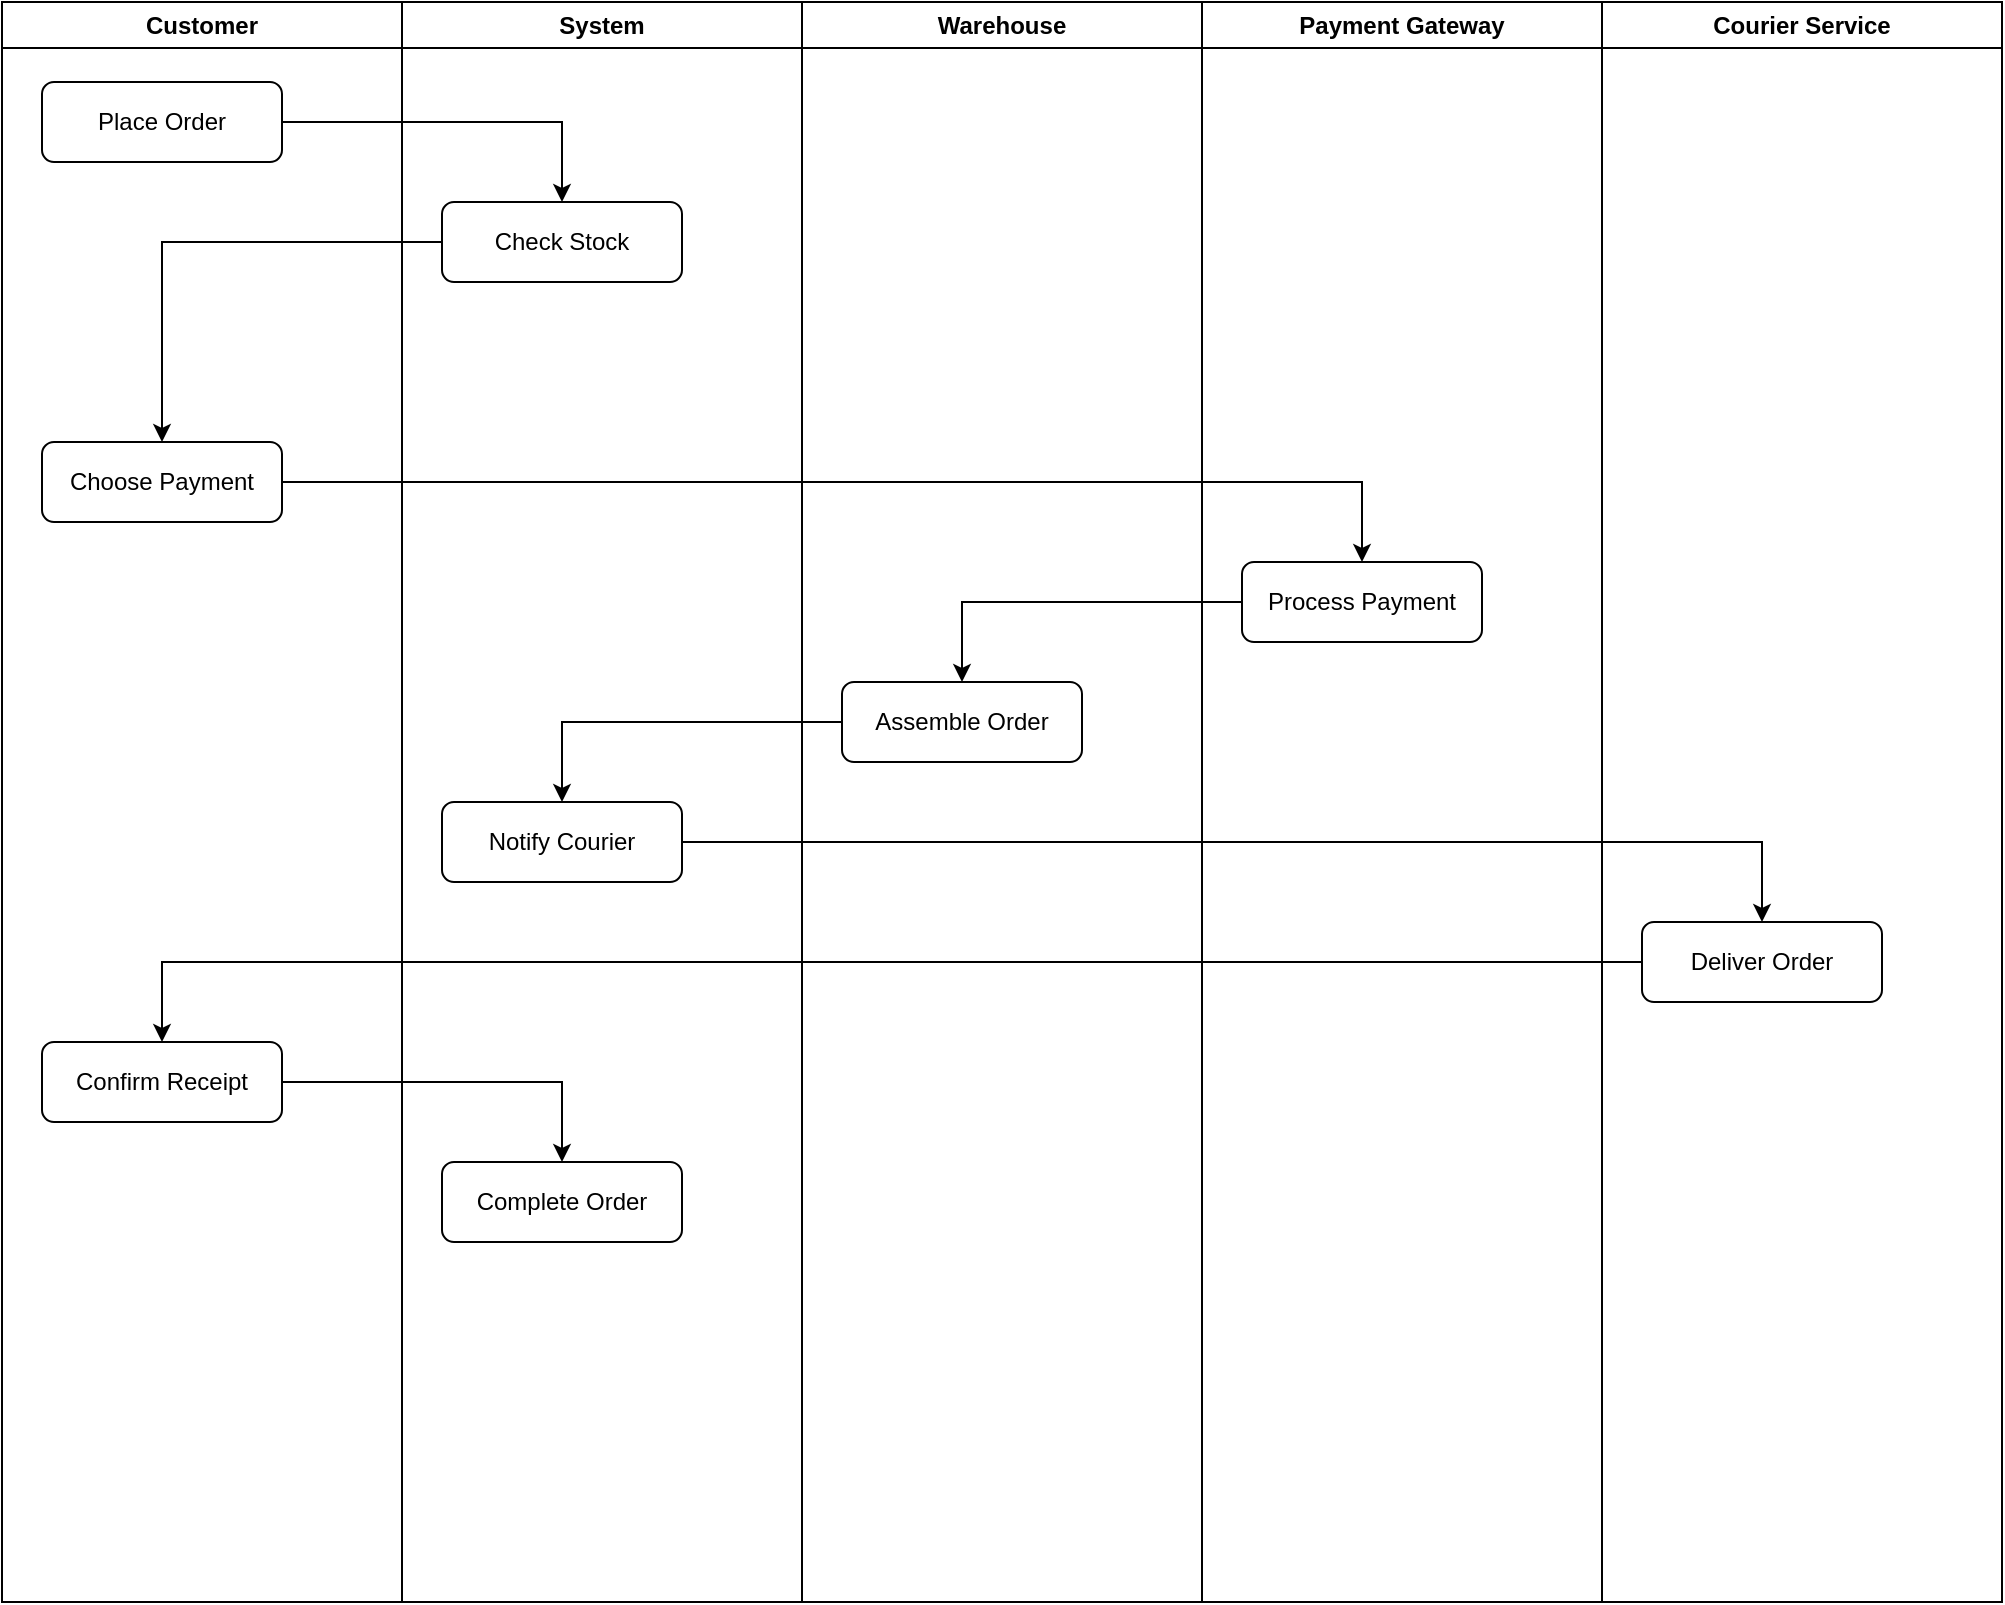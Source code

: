 <mxfile version="25.0.1">
  <diagram name="Logistics Activity Diagram" id="0">
    <mxGraphModel dx="1500" dy="810" grid="1" gridSize="10" guides="1" tooltips="1" connect="1" arrows="1" fold="1" page="1" pageScale="1" pageWidth="827" pageHeight="1169" math="0" shadow="0">
      <root>
        <mxCell id="0" />
        <mxCell id="1" parent="0" />
        <mxCell id="2" value="Customer" style="swimlane;whiteSpace=wrap;html=1;" parent="1" vertex="1">
          <mxGeometry x="320" y="160" width="200" height="800" as="geometry" />
        </mxCell>
        <mxCell id="7" value="Place Order" style="rounded=1;whiteSpace=wrap;html=1;" parent="2" vertex="1">
          <mxGeometry x="20" y="40" width="120" height="40" as="geometry" />
        </mxCell>
        <mxCell id="10" value="Choose Payment" style="rounded=1;whiteSpace=wrap;html=1;" parent="2" vertex="1">
          <mxGeometry x="20" y="220" width="120" height="40" as="geometry" />
        </mxCell>
        <mxCell id="15" value="Confirm Receipt" style="rounded=1;whiteSpace=wrap;html=1;" parent="2" vertex="1">
          <mxGeometry x="20" y="520" width="120" height="40" as="geometry" />
        </mxCell>
        <mxCell id="3" value="System" style="swimlane;whiteSpace=wrap;html=1;" parent="1" vertex="1">
          <mxGeometry x="520" y="160" width="200" height="800" as="geometry" />
        </mxCell>
        <mxCell id="8" value="Check Stock" style="rounded=1;whiteSpace=wrap;html=1;" parent="3" vertex="1">
          <mxGeometry x="20" y="100" width="120" height="40" as="geometry" />
        </mxCell>
        <mxCell id="13" value="Notify Courier" style="rounded=1;whiteSpace=wrap;html=1;" parent="3" vertex="1">
          <mxGeometry x="20" y="400" width="120" height="40" as="geometry" />
        </mxCell>
        <mxCell id="16" value="Complete Order" style="rounded=1;whiteSpace=wrap;html=1;" parent="3" vertex="1">
          <mxGeometry x="20" y="580" width="120" height="40" as="geometry" />
        </mxCell>
        <mxCell id="4" value="Warehouse" style="swimlane;whiteSpace=wrap;html=1;" parent="1" vertex="1">
          <mxGeometry x="720" y="160" width="200" height="800" as="geometry" />
        </mxCell>
        <mxCell id="12" value="Assemble Order" style="rounded=1;whiteSpace=wrap;html=1;" parent="4" vertex="1">
          <mxGeometry x="20" y="340" width="120" height="40" as="geometry" />
        </mxCell>
        <mxCell id="5" value="Payment Gateway" style="swimlane;whiteSpace=wrap;html=1;" parent="1" vertex="1">
          <mxGeometry x="920" y="160" width="200" height="800" as="geometry" />
        </mxCell>
        <mxCell id="11" value="Process Payment" style="rounded=1;whiteSpace=wrap;html=1;" parent="5" vertex="1">
          <mxGeometry x="20" y="280" width="120" height="40" as="geometry" />
        </mxCell>
        <mxCell id="6" value="Courier Service" style="swimlane;whiteSpace=wrap;html=1;" parent="1" vertex="1">
          <mxGeometry x="1120" y="160" width="200" height="800" as="geometry" />
        </mxCell>
        <mxCell id="14" value="Deliver Order" style="rounded=1;whiteSpace=wrap;html=1;" parent="6" vertex="1">
          <mxGeometry x="20" y="460" width="120" height="40" as="geometry" />
        </mxCell>
        <mxCell id="17" style="edgeStyle=orthogonalEdgeStyle;rounded=0;html=1;" parent="1" source="7" target="8" edge="1">
          <mxGeometry relative="1" as="geometry" />
        </mxCell>
        <mxCell id="18" style="edgeStyle=orthogonalEdgeStyle;rounded=0;html=1;" parent="1" source="8" target="10" edge="1">
          <mxGeometry relative="1" as="geometry" />
        </mxCell>
        <mxCell id="19" style="edgeStyle=orthogonalEdgeStyle;rounded=0;html=1;" parent="1" source="10" target="11" edge="1">
          <mxGeometry relative="1" as="geometry" />
        </mxCell>
        <mxCell id="20" style="edgeStyle=orthogonalEdgeStyle;rounded=0;html=1;" parent="1" source="11" target="12" edge="1">
          <mxGeometry relative="1" as="geometry" />
        </mxCell>
        <mxCell id="21" style="edgeStyle=orthogonalEdgeStyle;rounded=0;html=1;" parent="1" source="12" target="13" edge="1">
          <mxGeometry relative="1" as="geometry" />
        </mxCell>
        <mxCell id="22" style="edgeStyle=orthogonalEdgeStyle;rounded=0;html=1;" parent="1" source="13" target="14" edge="1">
          <mxGeometry relative="1" as="geometry" />
        </mxCell>
        <mxCell id="23" style="edgeStyle=orthogonalEdgeStyle;rounded=0;html=1;" parent="1" source="14" target="15" edge="1">
          <mxGeometry relative="1" as="geometry" />
        </mxCell>
        <mxCell id="24" style="edgeStyle=orthogonalEdgeStyle;rounded=0;html=1;" parent="1" source="15" target="16" edge="1">
          <mxGeometry relative="1" as="geometry" />
        </mxCell>
      </root>
    </mxGraphModel>
  </diagram>
</mxfile>
